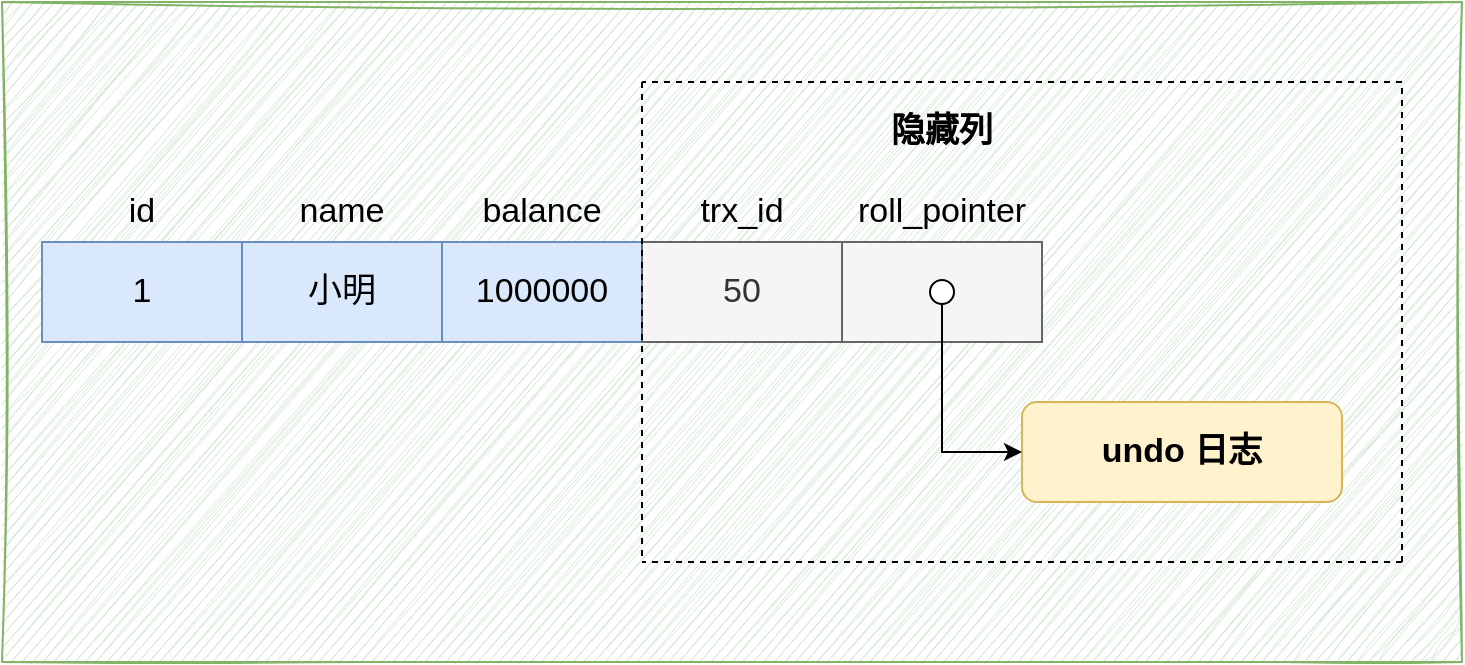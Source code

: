 <mxfile version="21.0.6" type="github">
  <diagram name="第 1 页" id="8XpxVip_zQUn2XfovXlI">
    <mxGraphModel dx="1366" dy="836" grid="1" gridSize="10" guides="1" tooltips="1" connect="1" arrows="1" fold="1" page="1" pageScale="1" pageWidth="827" pageHeight="1169" math="0" shadow="0">
      <root>
        <mxCell id="0" />
        <mxCell id="1" parent="0" />
        <mxCell id="KZSdHibfgJGxLtSKP2qu-21" value="" style="rounded=0;whiteSpace=wrap;html=1;glass=0;shadow=0;sketch=1;curveFitting=1;jiggle=2;fillColor=#d5e8d4;strokeColor=#82b366;" vertex="1" parent="1">
          <mxGeometry x="100" y="120" width="730" height="330" as="geometry" />
        </mxCell>
        <mxCell id="KZSdHibfgJGxLtSKP2qu-1" value="&lt;font style=&quot;font-size: 17px;&quot;&gt;1&lt;/font&gt;" style="rounded=0;whiteSpace=wrap;html=1;fillColor=#dae8fc;strokeColor=#6c8ebf;" vertex="1" parent="1">
          <mxGeometry x="120" y="240" width="100" height="50" as="geometry" />
        </mxCell>
        <mxCell id="KZSdHibfgJGxLtSKP2qu-2" value="&lt;font style=&quot;font-size: 17px;&quot;&gt;id&lt;/font&gt;" style="text;html=1;strokeColor=none;fillColor=none;align=center;verticalAlign=middle;whiteSpace=wrap;rounded=0;" vertex="1" parent="1">
          <mxGeometry x="140" y="210" width="60" height="30" as="geometry" />
        </mxCell>
        <mxCell id="KZSdHibfgJGxLtSKP2qu-3" value="&lt;span style=&quot;font-size: 17px;&quot;&gt;小明&lt;/span&gt;" style="rounded=0;whiteSpace=wrap;html=1;fillColor=#dae8fc;strokeColor=#6c8ebf;" vertex="1" parent="1">
          <mxGeometry x="220" y="240" width="100" height="50" as="geometry" />
        </mxCell>
        <mxCell id="KZSdHibfgJGxLtSKP2qu-4" value="&lt;font style=&quot;font-size: 17px;&quot;&gt;name&lt;/font&gt;" style="text;html=1;strokeColor=none;fillColor=none;align=center;verticalAlign=middle;whiteSpace=wrap;rounded=0;" vertex="1" parent="1">
          <mxGeometry x="240" y="210" width="60" height="30" as="geometry" />
        </mxCell>
        <mxCell id="KZSdHibfgJGxLtSKP2qu-5" value="&lt;span style=&quot;font-size: 17px;&quot;&gt;1000000&lt;/span&gt;" style="rounded=0;whiteSpace=wrap;html=1;fillColor=#dae8fc;strokeColor=#6c8ebf;" vertex="1" parent="1">
          <mxGeometry x="320" y="240" width="100" height="50" as="geometry" />
        </mxCell>
        <mxCell id="KZSdHibfgJGxLtSKP2qu-6" value="&lt;font style=&quot;font-size: 17px;&quot;&gt;balance&lt;/font&gt;" style="text;html=1;strokeColor=none;fillColor=none;align=center;verticalAlign=middle;whiteSpace=wrap;rounded=0;" vertex="1" parent="1">
          <mxGeometry x="340" y="210" width="60" height="30" as="geometry" />
        </mxCell>
        <mxCell id="KZSdHibfgJGxLtSKP2qu-7" value="&lt;span style=&quot;font-size: 17px;&quot;&gt;50&lt;/span&gt;" style="rounded=0;whiteSpace=wrap;html=1;fillColor=#f5f5f5;fontColor=#333333;strokeColor=#666666;" vertex="1" parent="1">
          <mxGeometry x="420" y="240" width="100" height="50" as="geometry" />
        </mxCell>
        <mxCell id="KZSdHibfgJGxLtSKP2qu-8" value="" style="rounded=0;whiteSpace=wrap;html=1;fillColor=#f5f5f5;fontColor=#333333;strokeColor=#666666;" vertex="1" parent="1">
          <mxGeometry x="520" y="240" width="100" height="50" as="geometry" />
        </mxCell>
        <mxCell id="KZSdHibfgJGxLtSKP2qu-9" value="&lt;font style=&quot;font-size: 17px;&quot;&gt;trx_id&lt;/font&gt;" style="text;html=1;strokeColor=none;fillColor=none;align=center;verticalAlign=middle;whiteSpace=wrap;rounded=0;" vertex="1" parent="1">
          <mxGeometry x="440" y="210" width="60" height="30" as="geometry" />
        </mxCell>
        <mxCell id="KZSdHibfgJGxLtSKP2qu-10" value="&lt;font style=&quot;font-size: 17px;&quot;&gt;roll_pointer&lt;/font&gt;" style="text;html=1;strokeColor=none;fillColor=none;align=center;verticalAlign=middle;whiteSpace=wrap;rounded=0;" vertex="1" parent="1">
          <mxGeometry x="540" y="210" width="60" height="30" as="geometry" />
        </mxCell>
        <mxCell id="KZSdHibfgJGxLtSKP2qu-13" value="" style="ellipse;whiteSpace=wrap;html=1;aspect=fixed;" vertex="1" parent="1">
          <mxGeometry x="564" y="259" width="12" height="12" as="geometry" />
        </mxCell>
        <mxCell id="KZSdHibfgJGxLtSKP2qu-14" value="&lt;font style=&quot;font-size: 17px;&quot;&gt;&lt;b&gt;undo 日志&lt;/b&gt;&lt;/font&gt;" style="rounded=1;whiteSpace=wrap;html=1;fillColor=#fff2cc;strokeColor=#d6b656;" vertex="1" parent="1">
          <mxGeometry x="610" y="320" width="160" height="50" as="geometry" />
        </mxCell>
        <mxCell id="KZSdHibfgJGxLtSKP2qu-15" value="" style="endArrow=classic;html=1;rounded=0;exitX=0.5;exitY=1;exitDx=0;exitDy=0;entryX=0;entryY=0.5;entryDx=0;entryDy=0;fontStyle=1" edge="1" parent="1" source="KZSdHibfgJGxLtSKP2qu-13" target="KZSdHibfgJGxLtSKP2qu-14">
          <mxGeometry width="50" height="50" relative="1" as="geometry">
            <mxPoint x="390" y="450" as="sourcePoint" />
            <mxPoint x="440" y="400" as="targetPoint" />
            <Array as="points">
              <mxPoint x="570" y="345" />
            </Array>
          </mxGeometry>
        </mxCell>
        <mxCell id="KZSdHibfgJGxLtSKP2qu-16" value="" style="endArrow=none;dashed=1;html=1;rounded=0;" edge="1" parent="1">
          <mxGeometry width="50" height="50" relative="1" as="geometry">
            <mxPoint x="420" y="160" as="sourcePoint" />
            <mxPoint x="420" y="400" as="targetPoint" />
          </mxGeometry>
        </mxCell>
        <mxCell id="KZSdHibfgJGxLtSKP2qu-17" value="" style="endArrow=none;dashed=1;html=1;rounded=0;" edge="1" parent="1">
          <mxGeometry width="50" height="50" relative="1" as="geometry">
            <mxPoint x="800" y="400" as="sourcePoint" />
            <mxPoint x="420" y="400" as="targetPoint" />
          </mxGeometry>
        </mxCell>
        <mxCell id="KZSdHibfgJGxLtSKP2qu-18" value="" style="endArrow=none;dashed=1;html=1;rounded=0;" edge="1" parent="1">
          <mxGeometry width="50" height="50" relative="1" as="geometry">
            <mxPoint x="800" y="400" as="sourcePoint" />
            <mxPoint x="800" y="160" as="targetPoint" />
          </mxGeometry>
        </mxCell>
        <mxCell id="KZSdHibfgJGxLtSKP2qu-19" value="" style="endArrow=none;dashed=1;html=1;rounded=0;" edge="1" parent="1">
          <mxGeometry width="50" height="50" relative="1" as="geometry">
            <mxPoint x="800" y="160" as="sourcePoint" />
            <mxPoint x="420" y="160" as="targetPoint" />
          </mxGeometry>
        </mxCell>
        <mxCell id="KZSdHibfgJGxLtSKP2qu-20" value="&lt;span style=&quot;font-size: 17px;&quot;&gt;&lt;b&gt;隐藏列&lt;/b&gt;&lt;/span&gt;" style="text;html=1;strokeColor=none;fillColor=none;align=center;verticalAlign=middle;whiteSpace=wrap;rounded=0;" vertex="1" parent="1">
          <mxGeometry x="540" y="170" width="60" height="30" as="geometry" />
        </mxCell>
      </root>
    </mxGraphModel>
  </diagram>
</mxfile>
